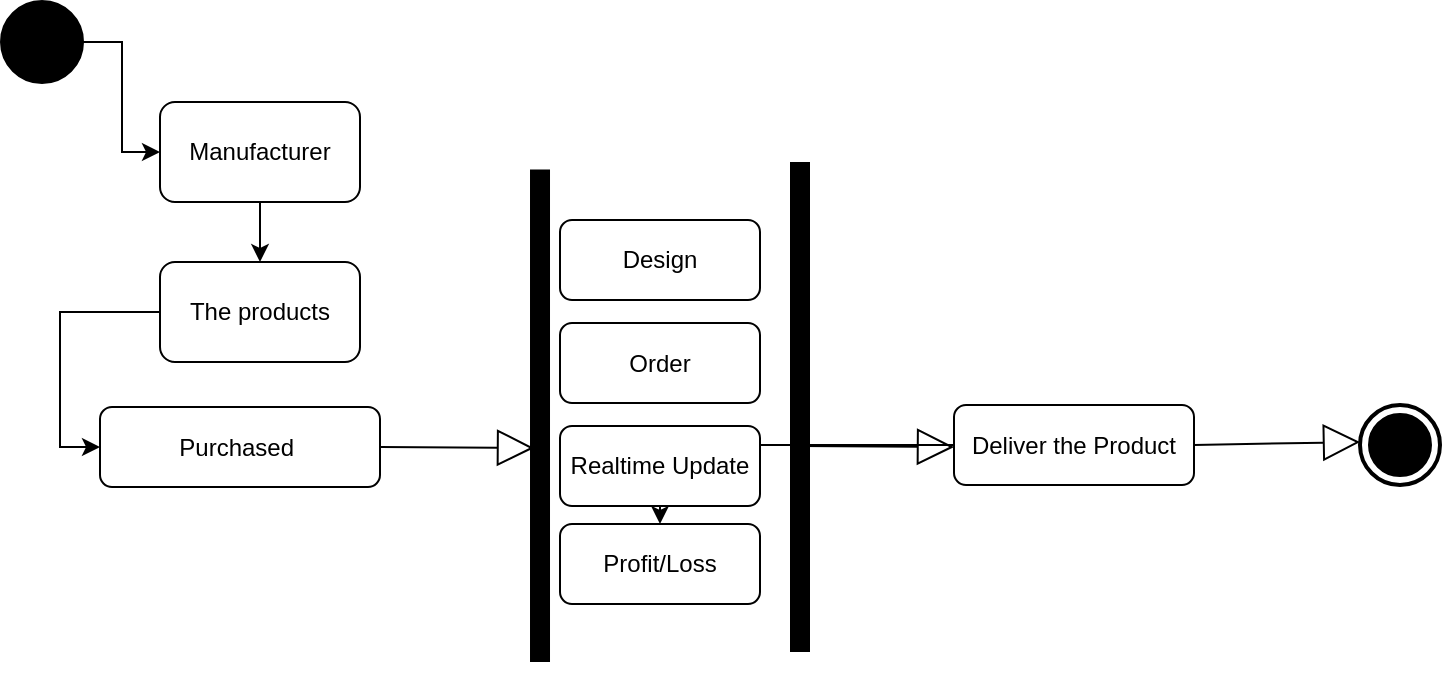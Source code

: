<mxfile compressed="false" version="16.6.6" type="device">
  <diagram id="85OPB4iYP1H9sOdMJJdA" name="Page-1">
    <mxGraphModel dx="1157" dy="643" grid="1" gridSize="10" guides="1" tooltips="1" connect="1" arrows="1" fold="1" page="1" pageScale="1" pageWidth="827" pageHeight="1169" math="0" shadow="0">
      <root>
        <mxCell id="0" />
        <mxCell id="1" parent="0" />
        <mxCell id="7WhLit7YFjIoFo8CH_9x-5" style="edgeStyle=orthogonalEdgeStyle;rounded=0;orthogonalLoop=1;jettySize=auto;html=1;entryX=0;entryY=0.5;entryDx=0;entryDy=0;" parent="1" source="7WhLit7YFjIoFo8CH_9x-1" target="7WhLit7YFjIoFo8CH_9x-4" edge="1">
          <mxGeometry relative="1" as="geometry">
            <Array as="points">
              <mxPoint x="70" y="262" />
            </Array>
            <mxPoint x="110" y="260" as="targetPoint" />
          </mxGeometry>
        </mxCell>
        <mxCell id="7WhLit7YFjIoFo8CH_9x-1" value="The products" style="rounded=1;whiteSpace=wrap;html=1;strokeWidth=1;" parent="1" vertex="1">
          <mxGeometry x="120" y="170" width="100" height="50" as="geometry" />
        </mxCell>
        <mxCell id="7WhLit7YFjIoFo8CH_9x-3" style="edgeStyle=orthogonalEdgeStyle;rounded=0;orthogonalLoop=1;jettySize=auto;html=1;entryX=0;entryY=0.5;entryDx=0;entryDy=0;" parent="1" source="7WhLit7YFjIoFo8CH_9x-2" target="L0uSID0zt98I0tKJ0zpe-1" edge="1">
          <mxGeometry relative="1" as="geometry">
            <Array as="points">
              <mxPoint x="101" y="60" />
              <mxPoint x="101" y="115" />
            </Array>
          </mxGeometry>
        </mxCell>
        <mxCell id="7WhLit7YFjIoFo8CH_9x-2" value="" style="shape=ellipse;html=1;fillColor=#000000;strokeWidth=2;verticalLabelPosition=bottom;verticalAlignment=top;perimeter=ellipsePerimeter;" parent="1" vertex="1">
          <mxGeometry x="41" y="40" width="40" height="40" as="geometry" />
        </mxCell>
        <mxCell id="7WhLit7YFjIoFo8CH_9x-4" value="Purchased&amp;nbsp;" style="rounded=1;whiteSpace=wrap;html=1;strokeWidth=1;" parent="1" vertex="1">
          <mxGeometry x="90" y="242.5" width="140" height="40" as="geometry" />
        </mxCell>
        <mxCell id="L0uSID0zt98I0tKJ0zpe-16" value="" style="edgeStyle=orthogonalEdgeStyle;rounded=0;orthogonalLoop=1;jettySize=auto;html=1;" edge="1" parent="1" source="aerCkqadjuLeXgax63uh-11" target="L0uSID0zt98I0tKJ0zpe-8">
          <mxGeometry relative="1" as="geometry" />
        </mxCell>
        <mxCell id="aerCkqadjuLeXgax63uh-11" value="Deliver the Product" style="rounded=1;whiteSpace=wrap;html=1;strokeWidth=1;" parent="1" vertex="1">
          <mxGeometry x="517" y="241.5" width="120" height="40" as="geometry" />
        </mxCell>
        <mxCell id="aerCkqadjuLeXgax63uh-22" value="" style="html=1;shape=mxgraph.sysml.actFinal;strokeWidth=2;verticalLabelPosition=bottom;verticalAlignment=top;" parent="1" vertex="1">
          <mxGeometry x="720" y="241.5" width="40" height="40" as="geometry" />
        </mxCell>
        <mxCell id="L0uSID0zt98I0tKJ0zpe-2" style="edgeStyle=orthogonalEdgeStyle;rounded=0;orthogonalLoop=1;jettySize=auto;html=1;entryX=0.5;entryY=0;entryDx=0;entryDy=0;" edge="1" parent="1" source="L0uSID0zt98I0tKJ0zpe-1" target="7WhLit7YFjIoFo8CH_9x-1">
          <mxGeometry relative="1" as="geometry" />
        </mxCell>
        <mxCell id="L0uSID0zt98I0tKJ0zpe-1" value="Manufacturer" style="rounded=1;whiteSpace=wrap;html=1;strokeWidth=1;" vertex="1" parent="1">
          <mxGeometry x="120" y="90" width="100" height="50" as="geometry" />
        </mxCell>
        <mxCell id="L0uSID0zt98I0tKJ0zpe-3" value="" style="line;strokeWidth=10;html=1;rotation=90;" vertex="1" parent="1">
          <mxGeometry x="186.88" y="241.88" width="246.25" height="10" as="geometry" />
        </mxCell>
        <mxCell id="L0uSID0zt98I0tKJ0zpe-4" value="" style="line;strokeWidth=10;html=1;rotation=-90;" vertex="1" parent="1">
          <mxGeometry x="317.5" y="237.5" width="245" height="10" as="geometry" />
        </mxCell>
        <mxCell id="L0uSID0zt98I0tKJ0zpe-5" value="Design" style="rounded=1;whiteSpace=wrap;html=1;strokeWidth=1;" vertex="1" parent="1">
          <mxGeometry x="320" y="149" width="100" height="40" as="geometry" />
        </mxCell>
        <mxCell id="L0uSID0zt98I0tKJ0zpe-6" value="Order" style="rounded=1;whiteSpace=wrap;html=1;strokeWidth=1;" vertex="1" parent="1">
          <mxGeometry x="320" y="200.5" width="100" height="40" as="geometry" />
        </mxCell>
        <mxCell id="L0uSID0zt98I0tKJ0zpe-7" value="Realtime Update" style="rounded=1;whiteSpace=wrap;html=1;strokeWidth=1;" vertex="1" parent="1">
          <mxGeometry x="320" y="252" width="100" height="40" as="geometry" />
        </mxCell>
        <mxCell id="L0uSID0zt98I0tKJ0zpe-8" value="Profit/Loss" style="rounded=1;whiteSpace=wrap;html=1;strokeWidth=1;" vertex="1" parent="1">
          <mxGeometry x="320" y="301" width="100" height="40" as="geometry" />
        </mxCell>
        <mxCell id="L0uSID0zt98I0tKJ0zpe-9" value="" style="endArrow=block;endSize=16;endFill=0;html=1;rounded=0;exitX=1;exitY=0.5;exitDx=0;exitDy=0;" edge="1" parent="1" source="7WhLit7YFjIoFo8CH_9x-4">
          <mxGeometry width="160" relative="1" as="geometry">
            <mxPoint x="237" y="262.5" as="sourcePoint" />
            <mxPoint x="307" y="263" as="targetPoint" />
          </mxGeometry>
        </mxCell>
        <mxCell id="L0uSID0zt98I0tKJ0zpe-12" value="" style="endArrow=block;endSize=16;endFill=0;html=1;rounded=0;exitX=1;exitY=0.5;exitDx=0;exitDy=0;" edge="1" parent="1">
          <mxGeometry width="160" relative="1" as="geometry">
            <mxPoint x="440" y="262" as="sourcePoint" />
            <mxPoint x="517" y="262.5" as="targetPoint" />
          </mxGeometry>
        </mxCell>
        <mxCell id="L0uSID0zt98I0tKJ0zpe-17" value="" style="endArrow=block;endSize=16;endFill=0;html=1;rounded=0;exitX=1;exitY=0.5;exitDx=0;exitDy=0;" edge="1" parent="1" source="aerCkqadjuLeXgax63uh-11">
          <mxGeometry width="160" relative="1" as="geometry">
            <mxPoint x="450" y="272" as="sourcePoint" />
            <mxPoint x="720" y="260" as="targetPoint" />
          </mxGeometry>
        </mxCell>
      </root>
    </mxGraphModel>
  </diagram>
</mxfile>
